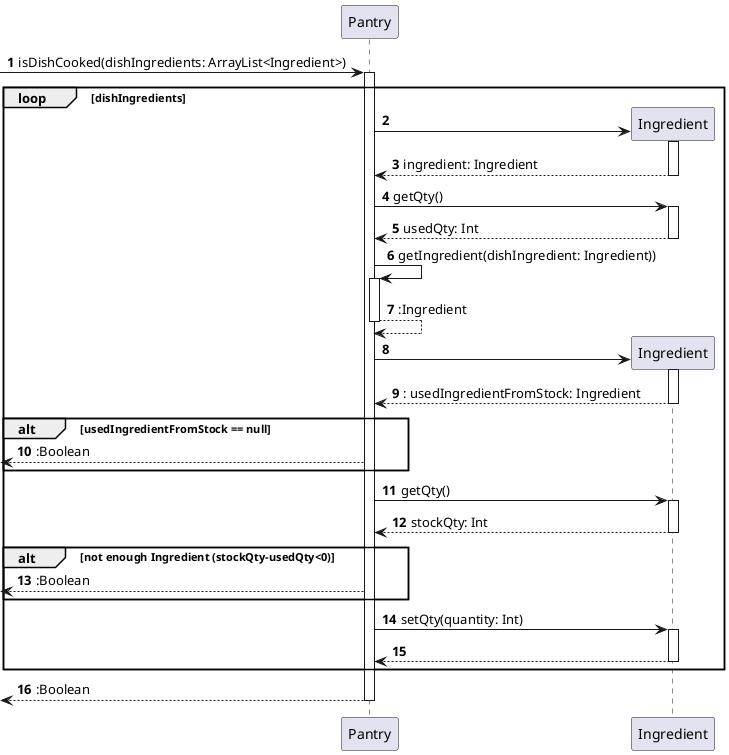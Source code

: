 @startuml
!define FUNCTION class isDishCooked
!define PANTRY class Pantry
!define INGREDIENT class Ingredient
!define DISH class Dish

autonumber

 -> Pantry: isDishCooked(dishIngredients: ArrayList<Ingredient>)
 activate Pantry

 loop dishIngredients
 Pantry -> Ingredient **:
 activate Ingredient
 Ingredient --> Pantry: ingredient: Ingredient
 deactivate Ingredient

  Pantry -> Ingredient: getQty()
  activate Ingredient
  return usedQty: Int

 Pantry -> Pantry: getIngredient(dishIngredient: Ingredient))
 activate Pantry
 return :Ingredient

 Pantry -> Ingredient **:
 activate Ingredient
 return: usedIngredientFromStock: Ingredient

 alt usedIngredientFromStock == null
 <-- Pantry: :Boolean
 end alt

 Pantry -> Ingredient: getQty()
 activate Ingredient
 return stockQty: Int

 alt not enough Ingredient (stockQty-usedQty<0)
 <-- Pantry: :Boolean
 end alt
 Pantry -> Ingredient : setQty(quantity: Int)
 activate Ingredient
 return
 end loop

 return :Boolean



@enduml